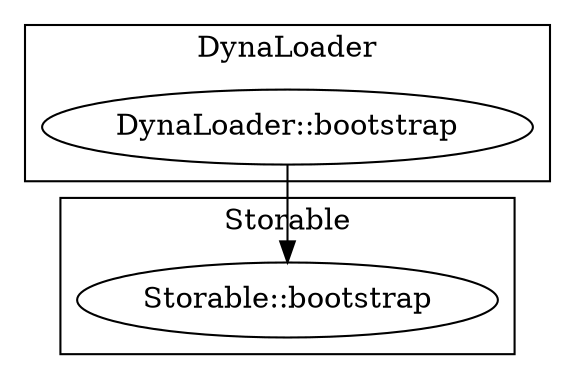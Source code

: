 digraph {
graph [overlap=false]
subgraph cluster_Storable {
	label="Storable";
	"Storable::bootstrap";
}
subgraph cluster_DynaLoader {
	label="DynaLoader";
	"DynaLoader::bootstrap";
}
"DynaLoader::bootstrap" -> "Storable::bootstrap";
}
